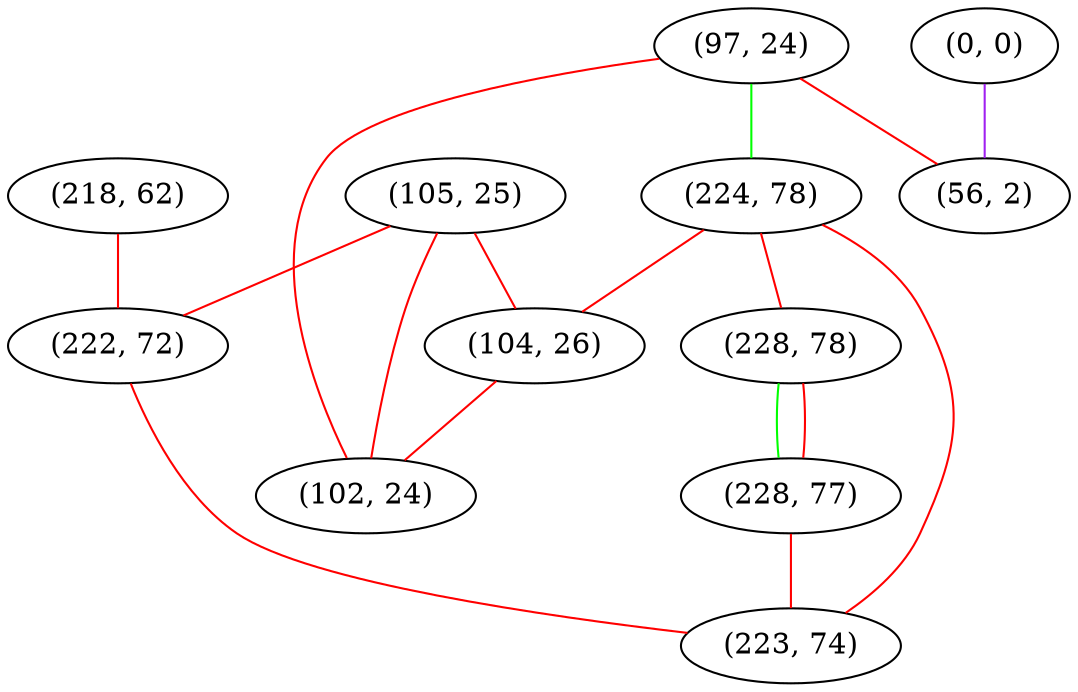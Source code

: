 graph "" {
"(97, 24)";
"(0, 0)";
"(224, 78)";
"(228, 78)";
"(105, 25)";
"(228, 77)";
"(218, 62)";
"(56, 2)";
"(222, 72)";
"(104, 26)";
"(223, 74)";
"(102, 24)";
"(97, 24)" -- "(224, 78)"  [color=green, key=0, weight=2];
"(97, 24)" -- "(56, 2)"  [color=red, key=0, weight=1];
"(97, 24)" -- "(102, 24)"  [color=red, key=0, weight=1];
"(0, 0)" -- "(56, 2)"  [color=purple, key=0, weight=4];
"(224, 78)" -- "(104, 26)"  [color=red, key=0, weight=1];
"(224, 78)" -- "(223, 74)"  [color=red, key=0, weight=1];
"(224, 78)" -- "(228, 78)"  [color=red, key=0, weight=1];
"(228, 78)" -- "(228, 77)"  [color=green, key=0, weight=2];
"(228, 78)" -- "(228, 77)"  [color=red, key=1, weight=1];
"(105, 25)" -- "(222, 72)"  [color=red, key=0, weight=1];
"(105, 25)" -- "(102, 24)"  [color=red, key=0, weight=1];
"(105, 25)" -- "(104, 26)"  [color=red, key=0, weight=1];
"(228, 77)" -- "(223, 74)"  [color=red, key=0, weight=1];
"(218, 62)" -- "(222, 72)"  [color=red, key=0, weight=1];
"(222, 72)" -- "(223, 74)"  [color=red, key=0, weight=1];
"(104, 26)" -- "(102, 24)"  [color=red, key=0, weight=1];
}
